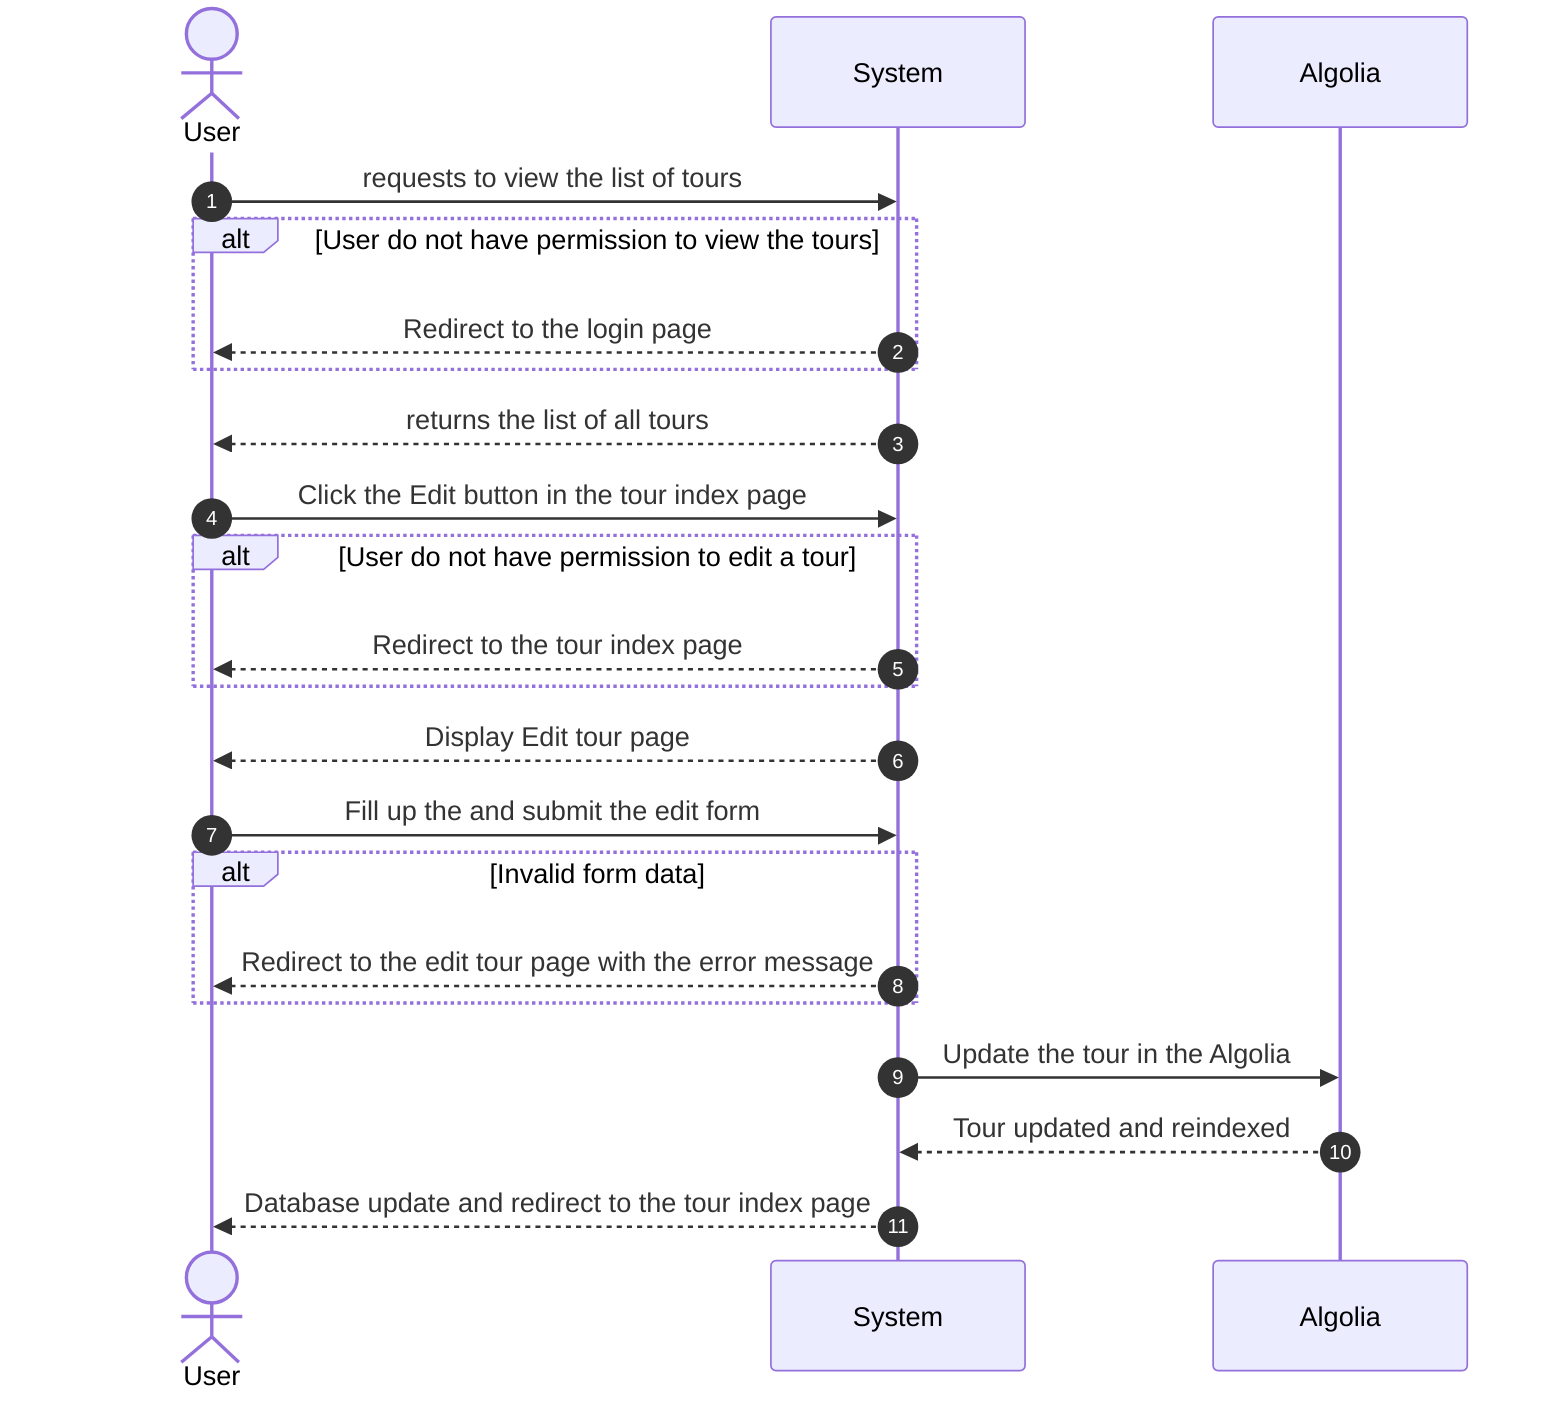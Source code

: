 sequenceDiagram
    autonumber
    actor U as User
    participant S as System
    participant A as Algolia

    U->>S: requests to view the list of tours
    alt User do not have permission to view the tours
    S-->>U: Redirect to the login page
    end
    S-->>U: returns the list of all tours

    U->>S: Click the Edit button in the tour index page
    
    alt User do not have permission to edit a tour
    S-->>U: Redirect to the tour index page
    end

    S-->>U: Display Edit tour page
    U->>S: Fill up the and submit the edit form

    alt Invalid form data
    S-->>U: Redirect to the edit tour page with the error message
    end

    S->>A: Update the tour in the Algolia
    A-->>S: Tour updated and reindexed

    S-->>U: Database update and redirect to the tour index page